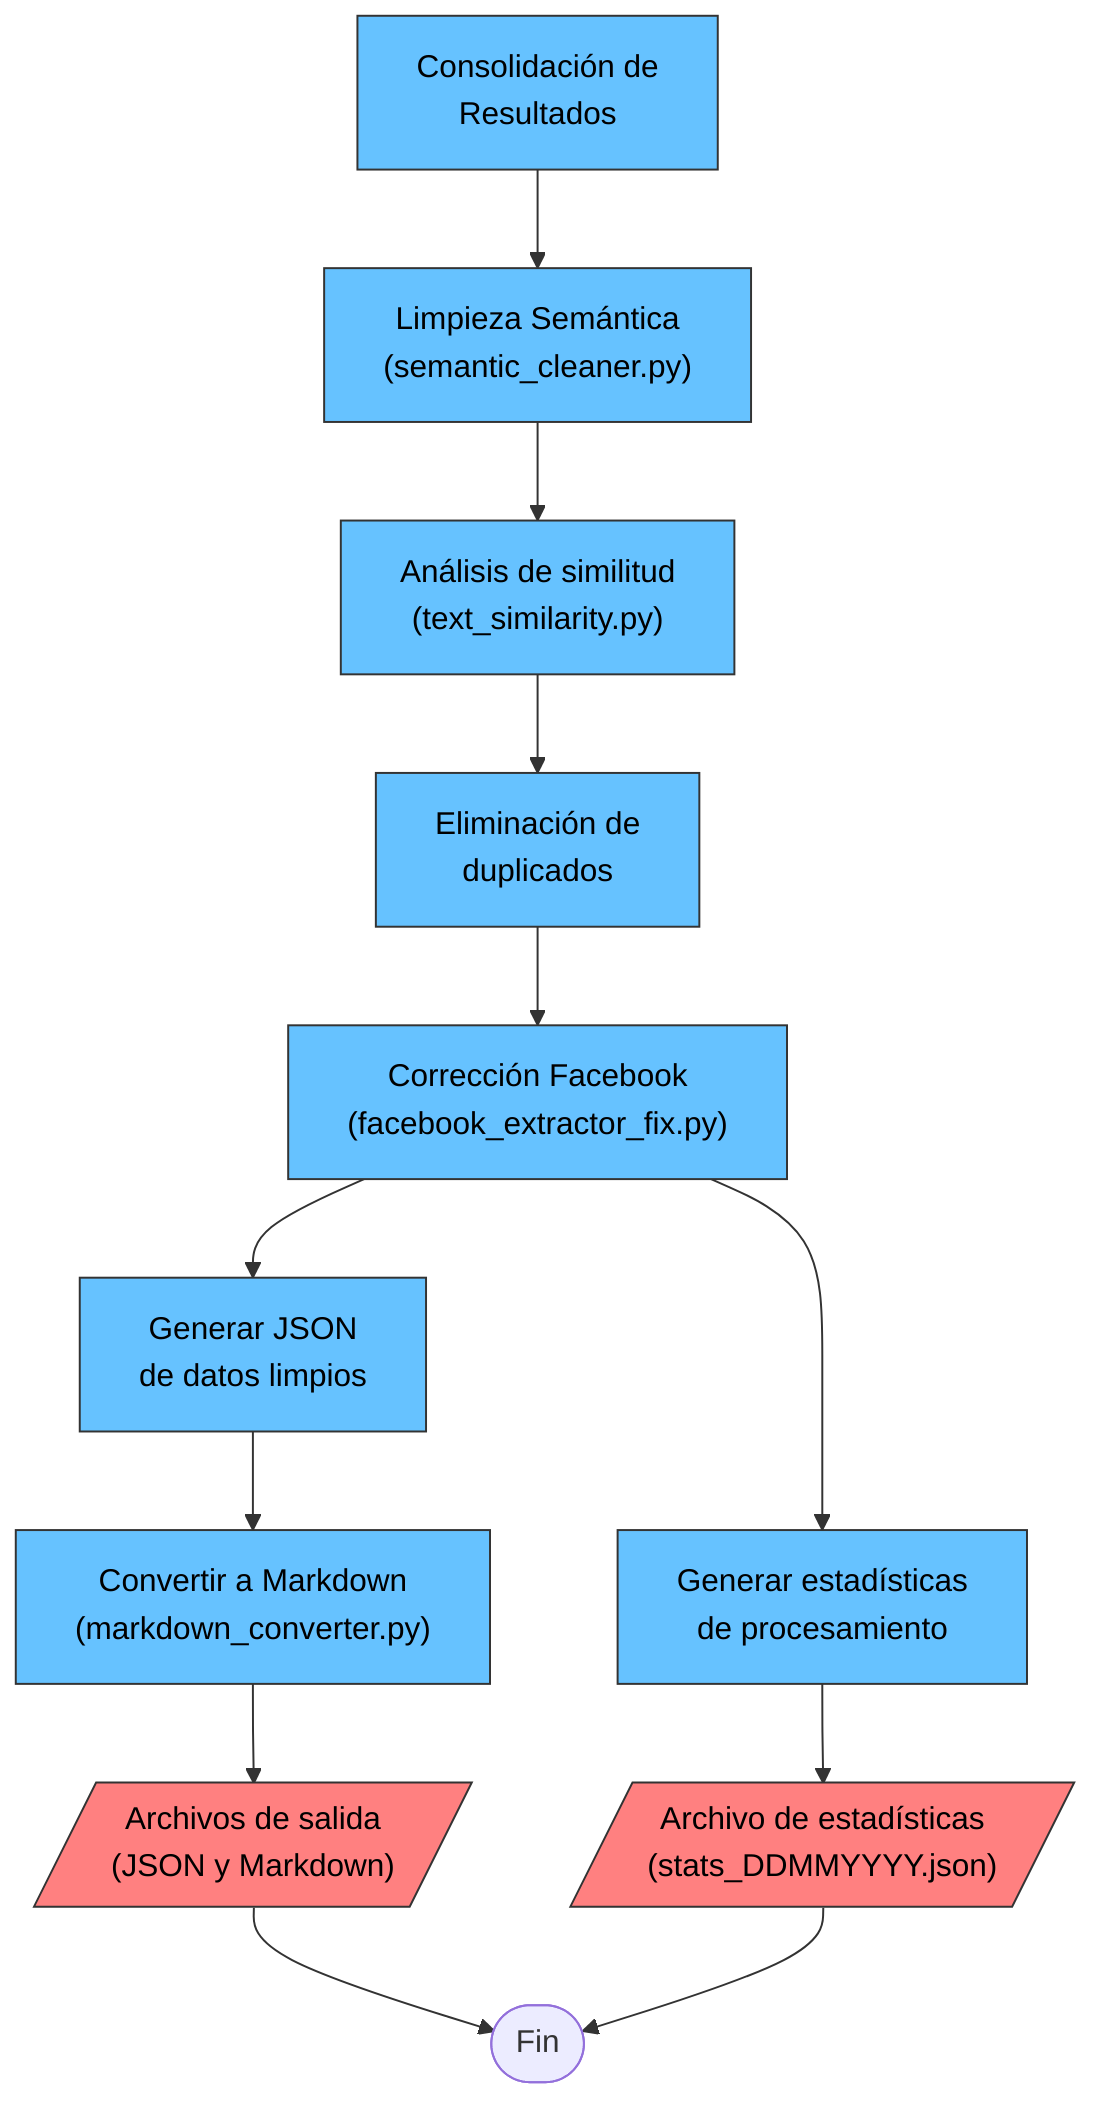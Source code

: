 flowchart TD
    %% ——— colores vivos (idénticos) ———
    classDef entrada  fill:#ffb347,stroke:#333,stroke-width:1px,color:#000000
    classDef proceso  fill:#66c2ff,stroke:#333,stroke-width:1px,color:#000000
    classDef decision fill:#66e3b6,stroke:#333,stroke-width:1px,color:#000000
    classDef salida   fill:#ff8080,stroke:#333,stroke-width:1px,color:#000000

    %% Arranque de esta mitad
    Consolidation["Consolidación de\nResultados"]
    class Consolidation proceso
    
    %% Limpieza semántica
    Consolidation --> SemanticCleaning["Limpieza Semántica\n(semantic_cleaner.py)"]
    class SemanticCleaning proceso
    
    SemanticCleaning --> TextSimilarity["Análisis de similitud\n(text_similarity.py)"]
    class TextSimilarity proceso
    
    TextSimilarity --> RemoveDuplicates["Eliminación de\nduplicados"]
    class RemoveDuplicates proceso
    
    RemoveDuplicates --> FacebookFix["Corrección Facebook\n(facebook_extractor_fix.py)"]
    class FacebookFix proceso
    
    %% Generación de salidas
    FacebookFix --> GenerateJSON["Generar JSON\nde datos limpios"]
    class GenerateJSON proceso
    
    GenerateJSON --> GenerateMarkdown["Convertir a Markdown\n(markdown_converter.py)"]
    class GenerateMarkdown proceso
    
    GenerateMarkdown --> OutputFiles[/"Archivos de salida\n(JSON y Markdown)"/]
    class OutputFiles salida
    
    %% Compilación de estadísticas
    FacebookFix --> GenerateStats["Generar estadísticas\nde procesamiento"]
    class GenerateStats proceso
    
    GenerateStats --> StatsFile[/"Archivo de estadísticas\n(stats_DDMMYYYY.json)"/]
    class StatsFile salida
    
    %% Fin
    OutputFiles --> End([Fin])
    StatsFile --> End